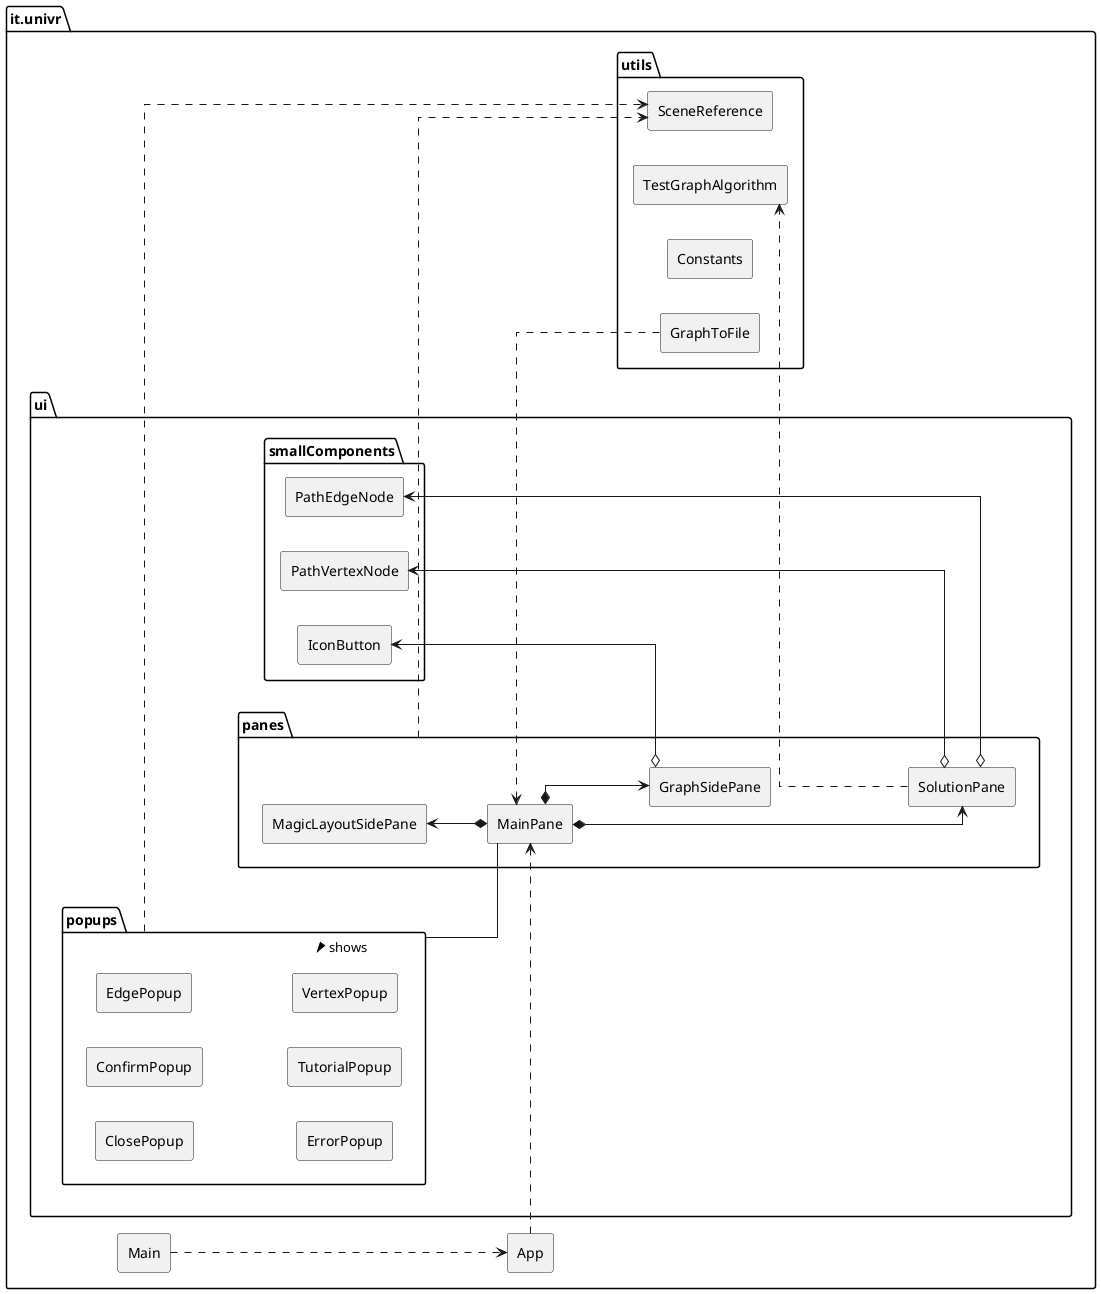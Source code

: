     @startuml
    left to right direction
    skinparam linetype ortho

    package it.univr {
        rectangle Main
        rectangle App
        package ui {
            package panes {
                rectangle GraphSidePane
                rectangle MagicLayoutSidePane
                rectangle MainPane 
                rectangle SolutionPane
            } 
            package smallComponents {
                rectangle PathEdgeNode
                rectangle PathVertexNode
                rectangle IconButton
            }
            package popups {
                rectangle ClosePopup
                rectangle ConfirmPopup
                rectangle EdgePopup
                rectangle ErrorPopup
                rectangle TutorialPopup
                rectangle VertexPopup
            }   
        } 
        
        package utils {
            rectangle Constants 
            rectangle GraphToFile
            rectangle TestGraphAlgorithm
            rectangle SceneReference 
        }
       
        
        MainPane *--> GraphSidePane
        MagicLayoutSidePane <--* MainPane
        MainPane *----> SolutionPane    
        PathEdgeNode <----o SolutionPane
        popups  --- MainPane : shows <
        PathVertexNode <---o SolutionPane
        IconButton <---o GraphSidePane
        Main .--> App
        App .> MainPane
        panes .> SceneReference
        popups .---> SceneReference
        SolutionPane .> TestGraphAlgorithm
        GraphToFile .-> MainPane
    }
    @enduml